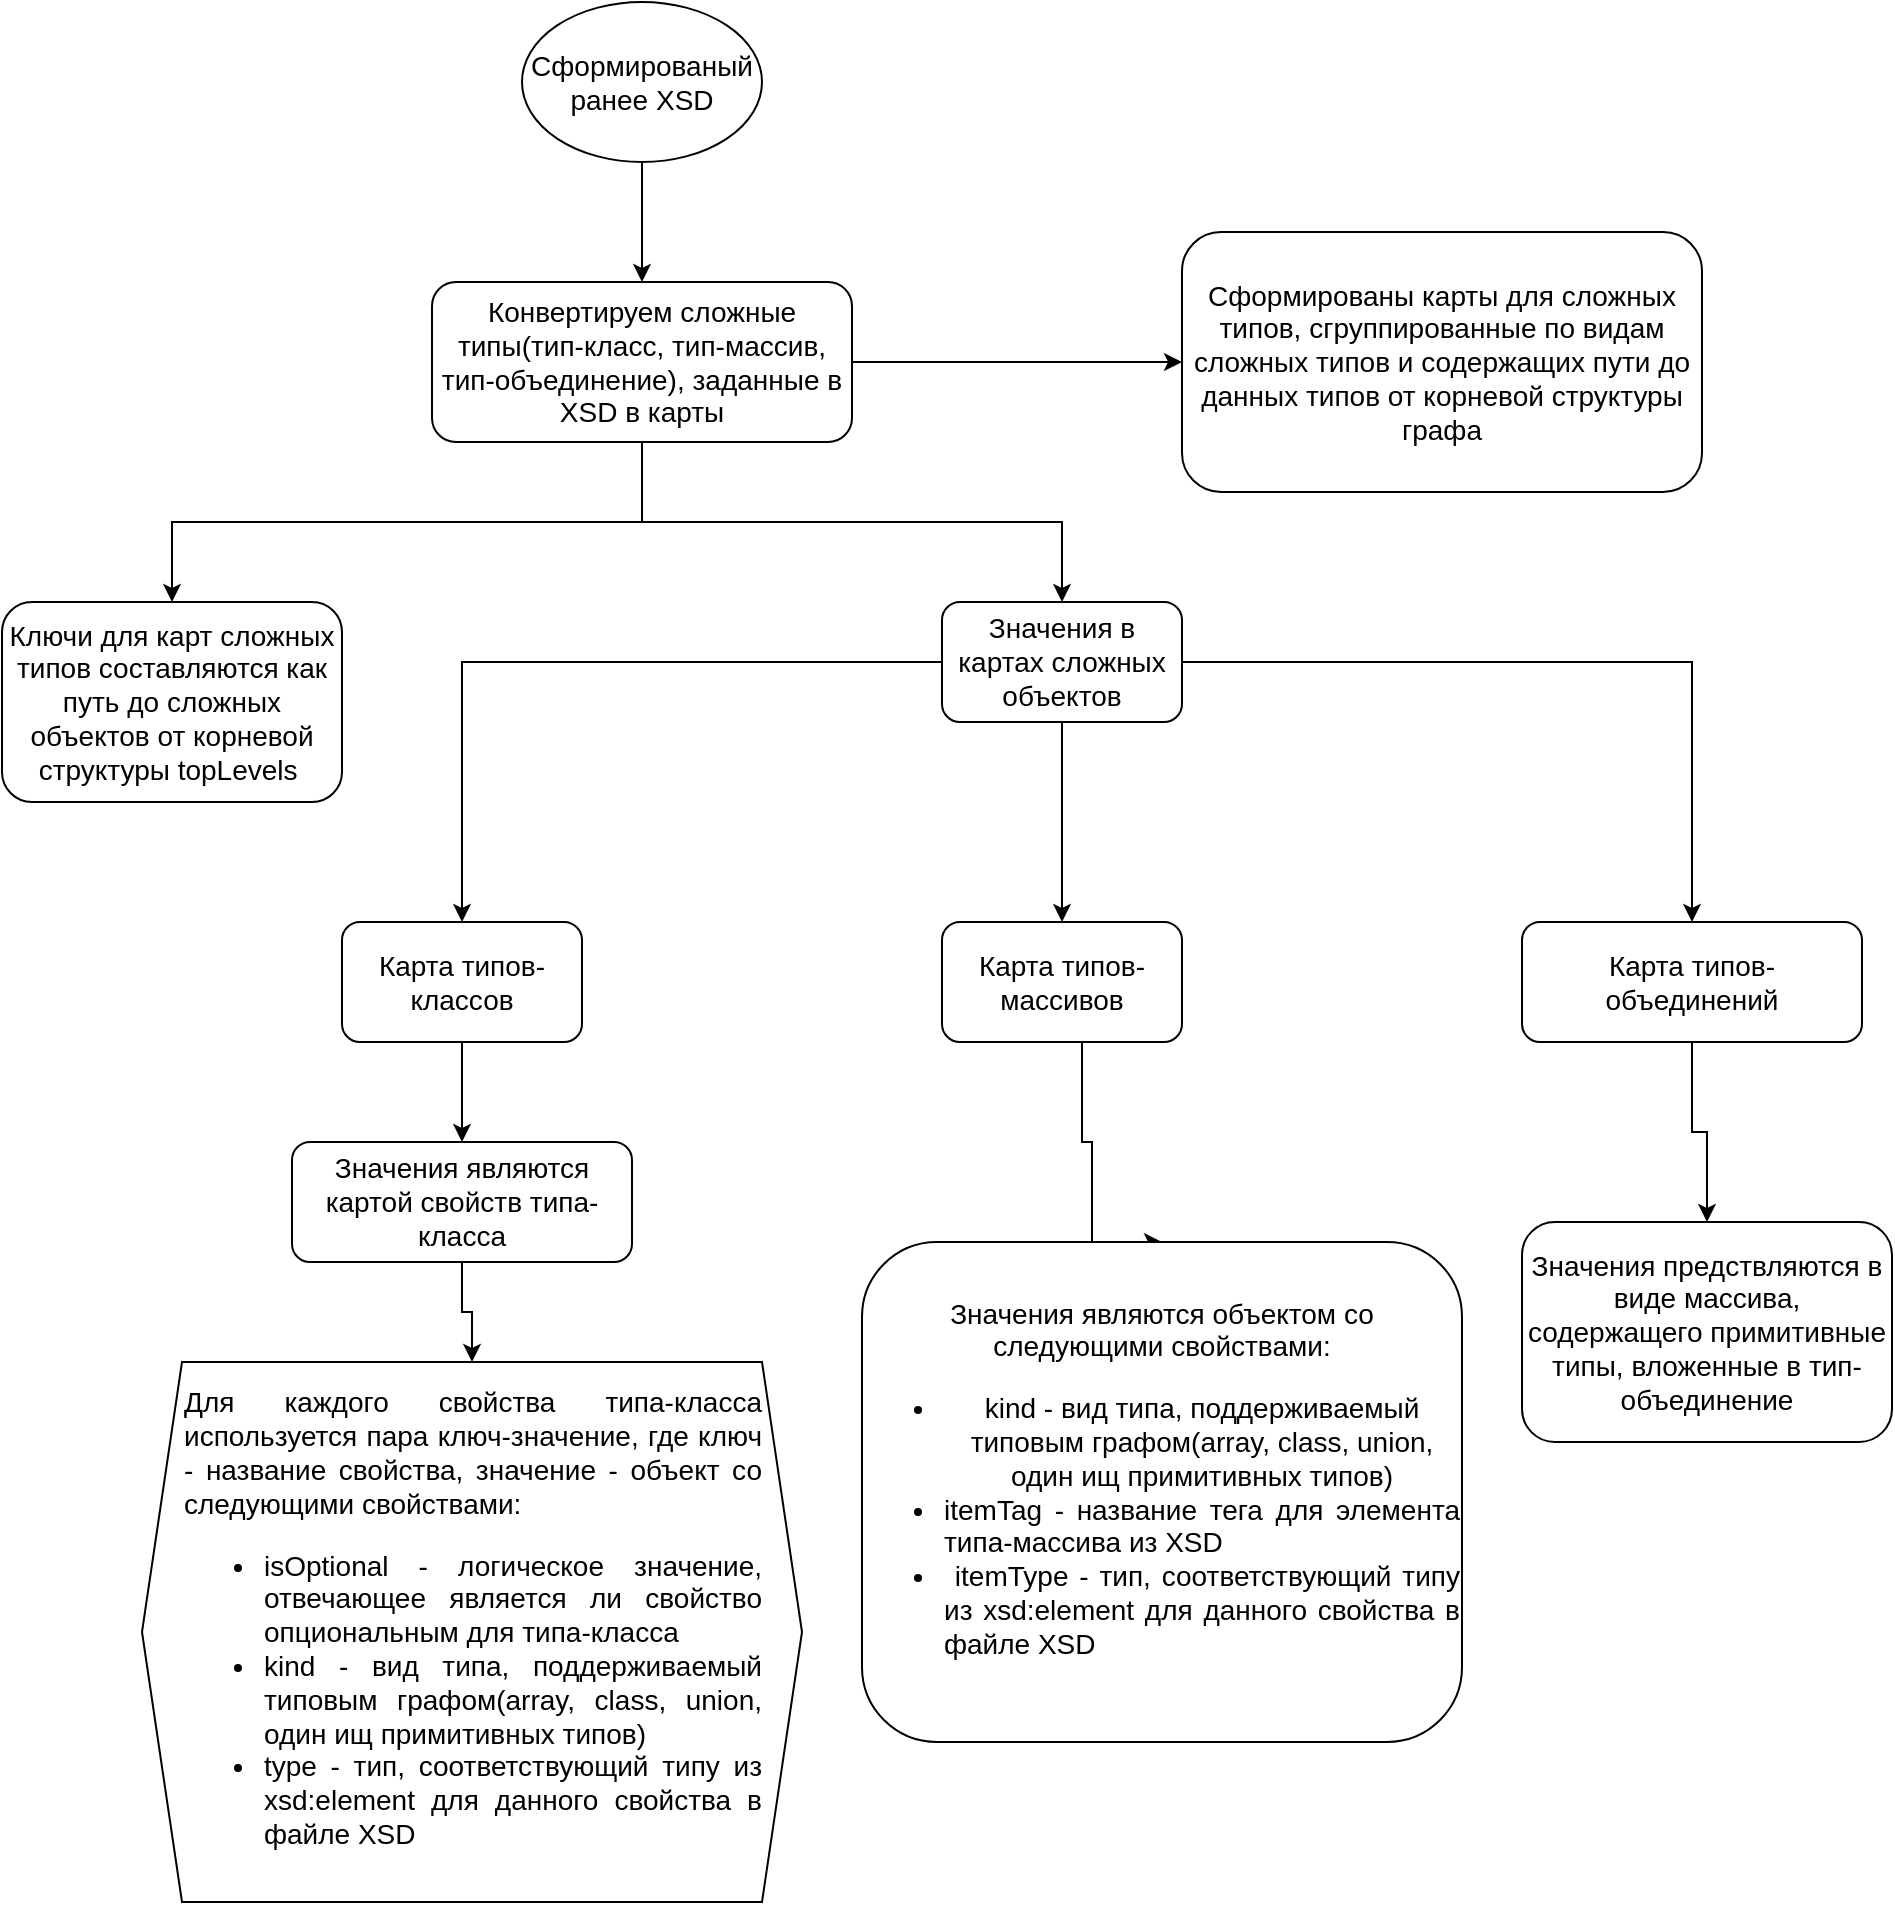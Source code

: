 <mxfile version="24.4.2" type="github">
  <diagram name="Page-1" id="Y0XXugs0XjG0WqRuEUsn">
    <mxGraphModel dx="1221" dy="626" grid="1" gridSize="10" guides="1" tooltips="1" connect="1" arrows="1" fold="1" page="1" pageScale="1" pageWidth="827" pageHeight="1169" math="0" shadow="0">
      <root>
        <mxCell id="0" />
        <mxCell id="1" parent="0" />
        <mxCell id="o1tQwWdgHh4ZaxTUweFU-1" value="Сформированый ранее XSD" style="ellipse;whiteSpace=wrap;html=1;fontSize=14;" vertex="1" parent="1">
          <mxGeometry x="360" y="10" width="120" height="80" as="geometry" />
        </mxCell>
        <mxCell id="o1tQwWdgHh4ZaxTUweFU-2" value="" style="edgeStyle=orthogonalEdgeStyle;rounded=0;orthogonalLoop=1;jettySize=auto;html=1;entryX=0.5;entryY=0;entryDx=0;entryDy=0;fontSize=14;" edge="1" parent="1" source="o1tQwWdgHh4ZaxTUweFU-1" target="o1tQwWdgHh4ZaxTUweFU-5">
          <mxGeometry relative="1" as="geometry">
            <mxPoint x="354" y="150" as="sourcePoint" />
            <mxPoint x="354" y="350" as="targetPoint" />
          </mxGeometry>
        </mxCell>
        <mxCell id="o1tQwWdgHh4ZaxTUweFU-3" style="edgeStyle=orthogonalEdgeStyle;rounded=0;orthogonalLoop=1;jettySize=auto;html=1;exitX=0.5;exitY=1;exitDx=0;exitDy=0;fontSize=14;" edge="1" parent="1" source="o1tQwWdgHh4ZaxTUweFU-5" target="o1tQwWdgHh4ZaxTUweFU-6">
          <mxGeometry relative="1" as="geometry">
            <mxPoint x="260" y="390" as="targetPoint" />
          </mxGeometry>
        </mxCell>
        <mxCell id="o1tQwWdgHh4ZaxTUweFU-4" style="edgeStyle=orthogonalEdgeStyle;rounded=0;orthogonalLoop=1;jettySize=auto;html=1;exitX=0.5;exitY=1;exitDx=0;exitDy=0;fontSize=14;" edge="1" parent="1" source="o1tQwWdgHh4ZaxTUweFU-5" target="o1tQwWdgHh4ZaxTUweFU-10">
          <mxGeometry relative="1" as="geometry" />
        </mxCell>
        <mxCell id="o1tQwWdgHh4ZaxTUweFU-22" style="edgeStyle=orthogonalEdgeStyle;rounded=0;orthogonalLoop=1;jettySize=auto;html=1;entryX=0;entryY=0.5;entryDx=0;entryDy=0;" edge="1" parent="1" source="o1tQwWdgHh4ZaxTUweFU-5" target="o1tQwWdgHh4ZaxTUweFU-23">
          <mxGeometry relative="1" as="geometry">
            <mxPoint x="670" y="190" as="targetPoint" />
          </mxGeometry>
        </mxCell>
        <mxCell id="o1tQwWdgHh4ZaxTUweFU-5" value="Конвертируем сложные типы(тип-класс, тип-массив, тип-объединение), заданные в XSD в карты" style="rounded=1;whiteSpace=wrap;html=1;fontSize=14;" vertex="1" parent="1">
          <mxGeometry x="315" y="150" width="210" height="80" as="geometry" />
        </mxCell>
        <mxCell id="o1tQwWdgHh4ZaxTUweFU-6" value="Ключи для карт сложных типов составляются как путь до сложных объектов от корневой структуры topLevels&amp;nbsp;" style="rounded=1;whiteSpace=wrap;html=1;fontSize=14;" vertex="1" parent="1">
          <mxGeometry x="100" y="310" width="170" height="100" as="geometry" />
        </mxCell>
        <mxCell id="o1tQwWdgHh4ZaxTUweFU-7" style="edgeStyle=orthogonalEdgeStyle;rounded=0;orthogonalLoop=1;jettySize=auto;html=1;entryX=0.5;entryY=0;entryDx=0;entryDy=0;fontSize=14;" edge="1" parent="1" source="o1tQwWdgHh4ZaxTUweFU-10" target="o1tQwWdgHh4ZaxTUweFU-12">
          <mxGeometry relative="1" as="geometry">
            <mxPoint x="330" y="470" as="targetPoint" />
          </mxGeometry>
        </mxCell>
        <mxCell id="o1tQwWdgHh4ZaxTUweFU-8" style="edgeStyle=orthogonalEdgeStyle;rounded=0;orthogonalLoop=1;jettySize=auto;html=1;entryX=0.5;entryY=0;entryDx=0;entryDy=0;fontSize=14;" edge="1" parent="1" source="o1tQwWdgHh4ZaxTUweFU-10" target="o1tQwWdgHh4ZaxTUweFU-14">
          <mxGeometry relative="1" as="geometry">
            <mxPoint x="500" y="470" as="targetPoint" />
          </mxGeometry>
        </mxCell>
        <mxCell id="o1tQwWdgHh4ZaxTUweFU-9" style="edgeStyle=orthogonalEdgeStyle;rounded=0;orthogonalLoop=1;jettySize=auto;html=1;entryX=0.5;entryY=0;entryDx=0;entryDy=0;fontSize=14;" edge="1" parent="1" source="o1tQwWdgHh4ZaxTUweFU-10" target="o1tQwWdgHh4ZaxTUweFU-16">
          <mxGeometry relative="1" as="geometry">
            <mxPoint x="660" y="470" as="targetPoint" />
          </mxGeometry>
        </mxCell>
        <mxCell id="o1tQwWdgHh4ZaxTUweFU-10" value="Значения в картах сложных объектов" style="rounded=1;whiteSpace=wrap;html=1;fontSize=14;" vertex="1" parent="1">
          <mxGeometry x="570" y="310" width="120" height="60" as="geometry" />
        </mxCell>
        <mxCell id="o1tQwWdgHh4ZaxTUweFU-11" style="edgeStyle=orthogonalEdgeStyle;rounded=0;orthogonalLoop=1;jettySize=auto;html=1;fontSize=14;" edge="1" parent="1" source="o1tQwWdgHh4ZaxTUweFU-12" target="o1tQwWdgHh4ZaxTUweFU-18">
          <mxGeometry relative="1" as="geometry" />
        </mxCell>
        <mxCell id="o1tQwWdgHh4ZaxTUweFU-12" value="Карта типов-классов" style="rounded=1;whiteSpace=wrap;html=1;fontSize=14;" vertex="1" parent="1">
          <mxGeometry x="270" y="470" width="120" height="60" as="geometry" />
        </mxCell>
        <mxCell id="o1tQwWdgHh4ZaxTUweFU-13" style="edgeStyle=orthogonalEdgeStyle;rounded=0;orthogonalLoop=1;jettySize=auto;html=1;entryX=0.5;entryY=0;entryDx=0;entryDy=0;exitX=0.5;exitY=1;exitDx=0;exitDy=0;fontSize=14;" edge="1" parent="1" source="o1tQwWdgHh4ZaxTUweFU-14" target="o1tQwWdgHh4ZaxTUweFU-20">
          <mxGeometry relative="1" as="geometry">
            <mxPoint x="600" y="590" as="targetPoint" />
            <Array as="points">
              <mxPoint x="640" y="520" />
              <mxPoint x="640" y="580" />
              <mxPoint x="645" y="580" />
            </Array>
          </mxGeometry>
        </mxCell>
        <mxCell id="o1tQwWdgHh4ZaxTUweFU-14" value="Карта типов-массивов" style="rounded=1;whiteSpace=wrap;html=1;fontSize=14;" vertex="1" parent="1">
          <mxGeometry x="570" y="470" width="120" height="60" as="geometry" />
        </mxCell>
        <mxCell id="o1tQwWdgHh4ZaxTUweFU-15" style="edgeStyle=orthogonalEdgeStyle;rounded=0;orthogonalLoop=1;jettySize=auto;html=1;entryX=0.5;entryY=0;entryDx=0;entryDy=0;fontSize=14;" edge="1" parent="1" source="o1tQwWdgHh4ZaxTUweFU-16" target="o1tQwWdgHh4ZaxTUweFU-21">
          <mxGeometry relative="1" as="geometry" />
        </mxCell>
        <mxCell id="o1tQwWdgHh4ZaxTUweFU-16" value="Карта типов-объединений" style="rounded=1;whiteSpace=wrap;html=1;fontSize=14;" vertex="1" parent="1">
          <mxGeometry x="860" y="470" width="170" height="60" as="geometry" />
        </mxCell>
        <mxCell id="o1tQwWdgHh4ZaxTUweFU-17" style="edgeStyle=orthogonalEdgeStyle;rounded=0;orthogonalLoop=1;jettySize=auto;html=1;entryX=0.5;entryY=0;entryDx=0;entryDy=0;fontSize=14;" edge="1" parent="1" source="o1tQwWdgHh4ZaxTUweFU-18" target="o1tQwWdgHh4ZaxTUweFU-19">
          <mxGeometry relative="1" as="geometry" />
        </mxCell>
        <mxCell id="o1tQwWdgHh4ZaxTUweFU-18" value="Значения являются картой свойств типа-класса" style="rounded=1;whiteSpace=wrap;html=1;fontSize=14;" vertex="1" parent="1">
          <mxGeometry x="245" y="580" width="170" height="60" as="geometry" />
        </mxCell>
        <mxCell id="o1tQwWdgHh4ZaxTUweFU-19" value="&lt;div style=&quot;text-align: justify; font-size: 14px;&quot;&gt;&lt;span style=&quot;background-color: initial; font-size: 14px;&quot;&gt;Для каждого свойства типа-класса используется пара ключ-значение, где ключ - название свойства, значение - объект со следующими свойствами:&lt;/span&gt;&lt;/div&gt;&lt;div style=&quot;text-align: justify; font-size: 14px;&quot;&gt;&lt;ul style=&quot;font-size: 14px;&quot;&gt;&lt;li style=&quot;font-size: 14px;&quot;&gt;isOptional - логическое значение, отвечающее является ли свойство опциональным для типа-класса&lt;/li&gt;&lt;li style=&quot;font-size: 14px;&quot;&gt;kind - вид типа, поддерживаемый типовым графом(array, class, union, один ищ примитивных типов)&lt;/li&gt;&lt;li style=&quot;font-size: 14px;&quot;&gt;type - тип, соответствующий типу из xsd:element для данного свойства в файле XSD&lt;/li&gt;&lt;/ul&gt;&lt;/div&gt;" style="shape=hexagon;perimeter=hexagonPerimeter2;whiteSpace=wrap;html=1;fixedSize=1;spacingLeft=20;spacingRight=19;fontSize=14;" vertex="1" parent="1">
          <mxGeometry x="170" y="690" width="330" height="270" as="geometry" />
        </mxCell>
        <mxCell id="o1tQwWdgHh4ZaxTUweFU-20" value="Значения являются объектом со следующими свойствами:&lt;div style=&quot;font-size: 14px;&quot;&gt;&lt;ul style=&quot;font-size: 14px;&quot;&gt;&lt;li style=&quot;font-size: 14px;&quot;&gt;kind -&amp;nbsp;&lt;span style=&quot;text-align: justify; font-size: 14px;&quot;&gt;вид типа, поддерживаемый типовым графом(array, class, union, один ищ примитивных типов)&lt;/span&gt;&lt;/li&gt;&lt;li style=&quot;text-align: justify; font-size: 14px;&quot;&gt;itemTag - название тега для элемента типа-массива из XSD&lt;/li&gt;&lt;li style=&quot;text-align: justify; font-size: 14px;&quot;&gt;&amp;nbsp;itemType - тип, соответствующий типу из xsd:element для данного свойства в файле XSD&lt;/li&gt;&lt;/ul&gt;&lt;/div&gt;" style="rounded=1;whiteSpace=wrap;html=1;fontSize=14;" vertex="1" parent="1">
          <mxGeometry x="530" y="630" width="300" height="250" as="geometry" />
        </mxCell>
        <mxCell id="o1tQwWdgHh4ZaxTUweFU-21" value="Значения предствляются в виде массива, содержащего примитивные типы, вложенные в тип-объединение" style="rounded=1;whiteSpace=wrap;html=1;fontSize=14;" vertex="1" parent="1">
          <mxGeometry x="860" y="620" width="185" height="110" as="geometry" />
        </mxCell>
        <mxCell id="o1tQwWdgHh4ZaxTUweFU-23" value="&lt;font style=&quot;font-size: 14px;&quot;&gt;Сформированы карты для сложных типов, сгруппированные по видам сложных типов и содержащих пути до данных типов от корневой структуры графа&lt;/font&gt;" style="rounded=1;whiteSpace=wrap;html=1;" vertex="1" parent="1">
          <mxGeometry x="690" y="125" width="260" height="130" as="geometry" />
        </mxCell>
      </root>
    </mxGraphModel>
  </diagram>
</mxfile>
